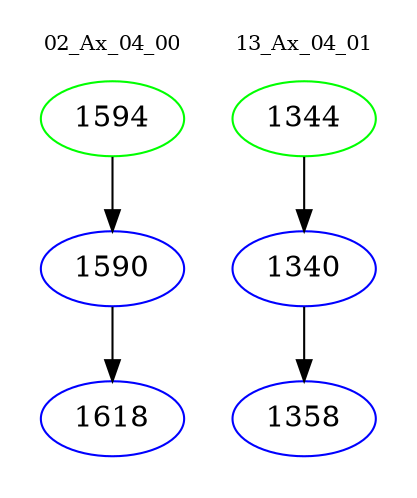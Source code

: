 digraph{
subgraph cluster_0 {
color = white
label = "02_Ax_04_00";
fontsize=10;
T0_1594 [label="1594", color="green"]
T0_1594 -> T0_1590 [color="black"]
T0_1590 [label="1590", color="blue"]
T0_1590 -> T0_1618 [color="black"]
T0_1618 [label="1618", color="blue"]
}
subgraph cluster_1 {
color = white
label = "13_Ax_04_01";
fontsize=10;
T1_1344 [label="1344", color="green"]
T1_1344 -> T1_1340 [color="black"]
T1_1340 [label="1340", color="blue"]
T1_1340 -> T1_1358 [color="black"]
T1_1358 [label="1358", color="blue"]
}
}
